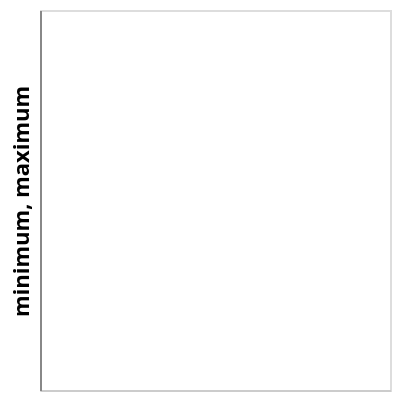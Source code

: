{
  "$schema": "https://vega.github.io/schema/vega-lite/v5.json",
  "description": "Vega-Lite spec for FieldKit range charts.",
  "autosize": { "type": "fit", "contains": "padding" },
  "transform": [
    {
      "bin": { "maxbins": 20 },
      "field": "time",
      "as": "bin_time"
    },
    {
      "aggregate": [
        { "op": "min", "field": "value", "as": "minimum" },
        { "op": "max", "field": "value", "as": "maximum" }
      ],
      "groupby": ["bin_time", "bin_time_end"]
    },
    {
      "window": [
        { "op": "lead", "field": "bin_time_end", "as": "lead_bin_time_end" }
      ]
    }
  ],
  "width": "container",
  "encoding": {
    "x": {
      "field": "bin_time",
      "type": "temporal",
      "axis": {
        "formatType": "time",
        "tickCount": 8,
        "grid": false,
        "domain": true,
        "domainColor": "#cccccc"
      },
      "title": null
    },
    "x2": {
      "field": "bin_time_end",
      "type": "temporal"
    },
    "y": {
      "field": "minimum",
      "type": "quantitative",
      "scale": { "zero": false },
      "axis": {
        "grid": false
      }
    },
    "y2": { "field": "maximum" },
    "tooltip": [
      { "field": "maximum", "formatType": "number", "format": ".3" },
      { "field": "minimum", "formatType": "number", "format": ".3" }
    ]
  },
  "layer": [
    {
      "layer": [
        {
          "mark": {
            "type": "area",
            "tooltip": false,
            "interpolate": "step-after",
            "color": {
              "x1": 1,
              "x2": 1,
              "y1": 1,
              "y2": 0,
              "gradient": "linear",
              "stops": [
                { "offset": 0, "color": "#000004" },
                { "offset": 0.1, "color": "#170C3A" },
                { "offset": 0.2, "color": "#420A68" },
                { "offset": 0.3, "color": "#6B186E" },
                { "offset": 0.4, "color": "#932667" },
                { "offset": 0.5, "color": "#BB3754" },
                { "offset": 0.6, "color": "#DD513A" },
                { "offset": 0.7, "color": "#F3771A" },
                { "offset": 0.8, "color": "#FCA50A" },
                { "offset": 0.9, "color": "#F6D645" },
                { "offset": 1, "color": "#FCFFA4" }
              ]
            },
            "strokeWidth": 1,
            "stroke": "#ffffff"
          }
        }
      ]
    },
    {
      "layer": [
        {
          "encoding": {
            "x": { "field": "bin_time_end", "type": "temporal" },
            "x2": { "field": "lead_bin_time_end", "type": "temporal" }
          },
          "mark": {
            "type": "area",
            "tooltip": false,
            "interpolate": "step-before",
            "color": {
              "x1": 1,
              "x2": 1,
              "y1": 1,
              "y2": 0,
              "gradient": "linear",
              "stops": [
                { "offset": 0, "color": "#000004" },
                { "offset": 0.1, "color": "#170C3A" },
                { "offset": 0.2, "color": "#420A68" },
                { "offset": 0.3, "color": "#6B186E" },
                { "offset": 0.4, "color": "#932667" },
                { "offset": 0.5, "color": "#BB3754" },
                { "offset": 0.6, "color": "#DD513A" },
                { "offset": 0.7, "color": "#F3771A" },
                { "offset": 0.8, "color": "#FCA50A" },
                { "offset": 0.9, "color": "#F6D645" },
                { "offset": 1, "color": "#FCFFA4" }
              ]
            },
            "strokeWidth": 1,
            "stroke": "#ffffff"
          }
        }
      ]
    },
    {
      "layer": [
        {
          "encoding": {
            "tooltip": [
              { "field": "maximum", "formatType": "number", "format": ".3" },
              { "field": "minimum", "formatType": "number", "format": ".3" }
            ]
          },
          "mark": {
            "type": "bar",
            "tooltip": true,
            "fillOpacity": 0,
            "strokeWidth": 1,
            "stroke": "#ffffff"
          }
        }
      ]
    }
  ]
}
